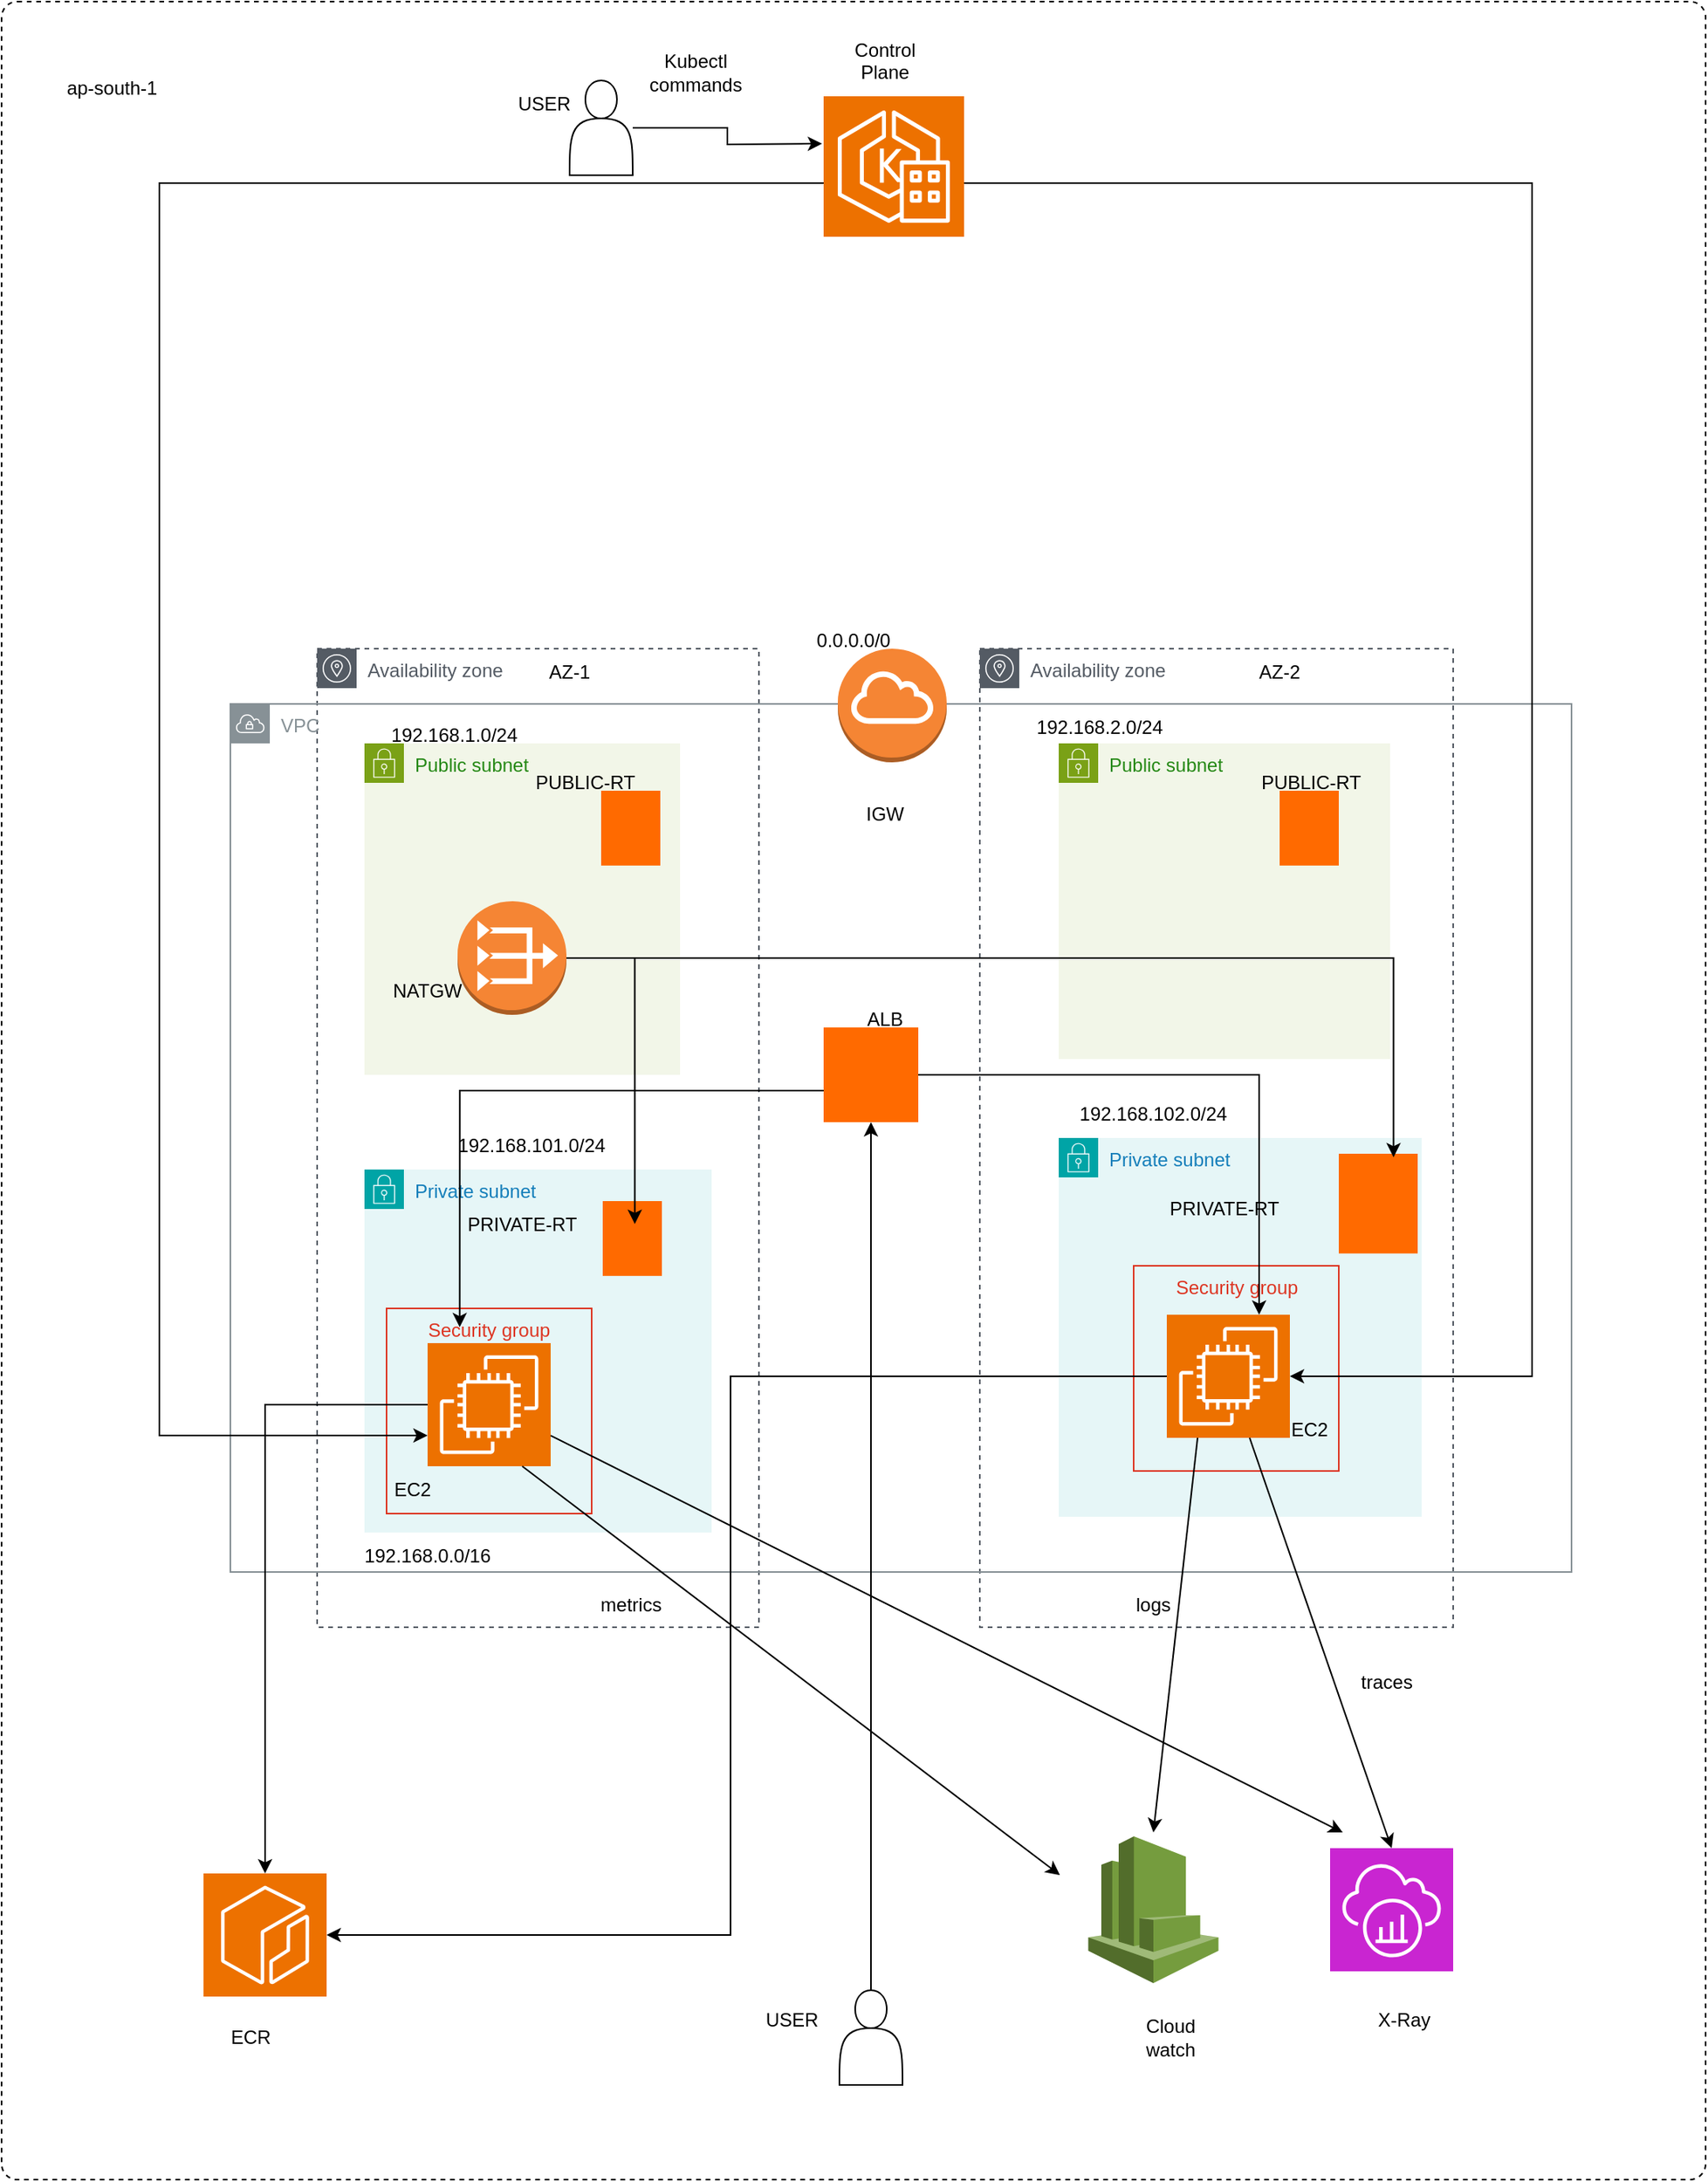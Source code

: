 <mxfile version="27.1.4">
  <diagram name="Page-1" id="2Sf4tDCF1em1dG7NnKy6">
    <mxGraphModel dx="2264" dy="1834" grid="0" gridSize="10" guides="1" tooltips="1" connect="1" arrows="1" fold="1" page="1" pageScale="1" pageWidth="850" pageHeight="1100" math="0" shadow="0">
      <root>
        <mxCell id="0" />
        <mxCell id="1" parent="0" />
        <mxCell id="074k0TPV8YA0XgeYyV_P-1" value="" style="html=1;align=center;verticalAlign=top;rounded=1;absoluteArcSize=1;arcSize=20;dashed=1;whiteSpace=wrap;" vertex="1" parent="1">
          <mxGeometry x="-90" y="-360" width="1080" height="1380" as="geometry" />
        </mxCell>
        <mxCell id="074k0TPV8YA0XgeYyV_P-2" value="Availability zone" style="sketch=0;outlineConnect=0;gradientColor=none;html=1;whiteSpace=wrap;fontSize=12;fontStyle=0;shape=mxgraph.aws4.group;grIcon=mxgraph.aws4.group_availability_zone;strokeColor=#545B64;fillColor=none;verticalAlign=top;align=left;spacingLeft=30;fontColor=#545B64;dashed=1;" vertex="1" parent="1">
          <mxGeometry x="110" y="50" width="280" height="620" as="geometry" />
        </mxCell>
        <mxCell id="074k0TPV8YA0XgeYyV_P-3" value="Availability zone" style="sketch=0;outlineConnect=0;gradientColor=none;html=1;whiteSpace=wrap;fontSize=12;fontStyle=0;shape=mxgraph.aws4.group;grIcon=mxgraph.aws4.group_availability_zone;strokeColor=#545B64;fillColor=none;verticalAlign=top;align=left;spacingLeft=30;fontColor=#545B64;dashed=1;" vertex="1" parent="1">
          <mxGeometry x="530" y="50" width="300" height="620" as="geometry" />
        </mxCell>
        <mxCell id="074k0TPV8YA0XgeYyV_P-4" value="VPC" style="sketch=0;outlineConnect=0;gradientColor=none;html=1;whiteSpace=wrap;fontSize=12;fontStyle=0;shape=mxgraph.aws4.group;grIcon=mxgraph.aws4.group_vpc;strokeColor=#879196;fillColor=none;verticalAlign=top;align=left;spacingLeft=30;fontColor=#879196;dashed=0;" vertex="1" parent="1">
          <mxGeometry x="55" y="85" width="850" height="550" as="geometry" />
        </mxCell>
        <mxCell id="074k0TPV8YA0XgeYyV_P-5" value="Public subnet" style="points=[[0,0],[0.25,0],[0.5,0],[0.75,0],[1,0],[1,0.25],[1,0.5],[1,0.75],[1,1],[0.75,1],[0.5,1],[0.25,1],[0,1],[0,0.75],[0,0.5],[0,0.25]];outlineConnect=0;gradientColor=none;html=1;whiteSpace=wrap;fontSize=12;fontStyle=0;container=1;pointerEvents=0;collapsible=0;recursiveResize=0;shape=mxgraph.aws4.group;grIcon=mxgraph.aws4.group_security_group;grStroke=0;strokeColor=#7AA116;fillColor=#F2F6E8;verticalAlign=top;align=left;spacingLeft=30;fontColor=#248814;dashed=0;" vertex="1" parent="1">
          <mxGeometry x="140" y="110" width="200" height="210" as="geometry" />
        </mxCell>
        <mxCell id="074k0TPV8YA0XgeYyV_P-15" value="" style="outlineConnect=0;dashed=0;verticalLabelPosition=bottom;verticalAlign=top;align=center;html=1;shape=mxgraph.aws3.vpc_nat_gateway;fillColor=#F58534;gradientColor=none;" vertex="1" parent="074k0TPV8YA0XgeYyV_P-5">
          <mxGeometry x="59" y="100" width="69" height="72" as="geometry" />
        </mxCell>
        <mxCell id="074k0TPV8YA0XgeYyV_P-21" value="" style="points=[];aspect=fixed;html=1;align=center;shadow=0;dashed=0;fillColor=#FF6A00;strokeColor=none;shape=mxgraph.alibaba_cloud.route_table;" vertex="1" parent="074k0TPV8YA0XgeYyV_P-5">
          <mxGeometry x="150" y="30" width="37.5" height="47.4" as="geometry" />
        </mxCell>
        <mxCell id="074k0TPV8YA0XgeYyV_P-34" value="PUBLIC-RT" style="text;html=1;align=center;verticalAlign=middle;whiteSpace=wrap;rounded=0;" vertex="1" parent="074k0TPV8YA0XgeYyV_P-5">
          <mxGeometry x="100" y="10" width="80" height="30" as="geometry" />
        </mxCell>
        <mxCell id="074k0TPV8YA0XgeYyV_P-40" value="NATGW" style="text;html=1;align=center;verticalAlign=middle;whiteSpace=wrap;rounded=0;" vertex="1" parent="074k0TPV8YA0XgeYyV_P-5">
          <mxGeometry x="10" y="142" width="60" height="30" as="geometry" />
        </mxCell>
        <mxCell id="074k0TPV8YA0XgeYyV_P-7" value="Public subnet" style="points=[[0,0],[0.25,0],[0.5,0],[0.75,0],[1,0],[1,0.25],[1,0.5],[1,0.75],[1,1],[0.75,1],[0.5,1],[0.25,1],[0,1],[0,0.75],[0,0.5],[0,0.25]];outlineConnect=0;gradientColor=none;html=1;whiteSpace=wrap;fontSize=12;fontStyle=0;container=1;pointerEvents=0;collapsible=0;recursiveResize=0;shape=mxgraph.aws4.group;grIcon=mxgraph.aws4.group_security_group;grStroke=0;strokeColor=#7AA116;fillColor=#F2F6E8;verticalAlign=top;align=left;spacingLeft=30;fontColor=#248814;dashed=0;" vertex="1" parent="1">
          <mxGeometry x="580" y="110" width="210" height="200" as="geometry" />
        </mxCell>
        <mxCell id="074k0TPV8YA0XgeYyV_P-8" value="Private subnet" style="points=[[0,0],[0.25,0],[0.5,0],[0.75,0],[1,0],[1,0.25],[1,0.5],[1,0.75],[1,1],[0.75,1],[0.5,1],[0.25,1],[0,1],[0,0.75],[0,0.5],[0,0.25]];outlineConnect=0;gradientColor=none;html=1;whiteSpace=wrap;fontSize=12;fontStyle=0;container=1;pointerEvents=0;collapsible=0;recursiveResize=0;shape=mxgraph.aws4.group;grIcon=mxgraph.aws4.group_security_group;grStroke=0;strokeColor=#00A4A6;fillColor=#E6F6F7;verticalAlign=top;align=left;spacingLeft=30;fontColor=#147EBA;dashed=0;" vertex="1" parent="1">
          <mxGeometry x="140" y="380" width="220" height="230" as="geometry" />
        </mxCell>
        <mxCell id="074k0TPV8YA0XgeYyV_P-13" value="" style="sketch=0;points=[[0,0,0],[0.25,0,0],[0.5,0,0],[0.75,0,0],[1,0,0],[0,1,0],[0.25,1,0],[0.5,1,0],[0.75,1,0],[1,1,0],[0,0.25,0],[0,0.5,0],[0,0.75,0],[1,0.25,0],[1,0.5,0],[1,0.75,0]];outlineConnect=0;fontColor=#232F3E;fillColor=#ED7100;strokeColor=#ffffff;dashed=0;verticalLabelPosition=bottom;verticalAlign=top;align=center;html=1;fontSize=12;fontStyle=0;aspect=fixed;shape=mxgraph.aws4.resourceIcon;resIcon=mxgraph.aws4.ec2;" vertex="1" parent="074k0TPV8YA0XgeYyV_P-8">
          <mxGeometry x="40" y="110" width="78" height="78" as="geometry" />
        </mxCell>
        <mxCell id="074k0TPV8YA0XgeYyV_P-22" value="" style="points=[];aspect=fixed;html=1;align=center;shadow=0;dashed=0;fillColor=#FF6A00;strokeColor=none;shape=mxgraph.alibaba_cloud.route_table;" vertex="1" parent="074k0TPV8YA0XgeYyV_P-8">
          <mxGeometry x="151" y="20" width="37.5" height="47.4" as="geometry" />
        </mxCell>
        <mxCell id="074k0TPV8YA0XgeYyV_P-38" value="EC2" style="text;html=1;align=center;verticalAlign=middle;whiteSpace=wrap;rounded=0;" vertex="1" parent="074k0TPV8YA0XgeYyV_P-8">
          <mxGeometry x="-10" y="188" width="81" height="30" as="geometry" />
        </mxCell>
        <mxCell id="074k0TPV8YA0XgeYyV_P-16" value="Security group" style="fillColor=none;strokeColor=#DD3522;verticalAlign=top;fontStyle=0;fontColor=#DD3522;whiteSpace=wrap;html=1;" vertex="1" parent="074k0TPV8YA0XgeYyV_P-8">
          <mxGeometry x="14" y="88" width="130" height="130" as="geometry" />
        </mxCell>
        <mxCell id="074k0TPV8YA0XgeYyV_P-65" value="" style="endArrow=classic;html=1;rounded=0;" edge="1" parent="074k0TPV8YA0XgeYyV_P-8">
          <mxGeometry width="50" height="50" relative="1" as="geometry">
            <mxPoint x="100" y="188.004" as="sourcePoint" />
            <mxPoint x="440.75" y="447.006" as="targetPoint" />
          </mxGeometry>
        </mxCell>
        <mxCell id="074k0TPV8YA0XgeYyV_P-10" value="Private subnet" style="points=[[0,0],[0.25,0],[0.5,0],[0.75,0],[1,0],[1,0.25],[1,0.5],[1,0.75],[1,1],[0.75,1],[0.5,1],[0.25,1],[0,1],[0,0.75],[0,0.5],[0,0.25]];outlineConnect=0;gradientColor=none;html=1;whiteSpace=wrap;fontSize=12;fontStyle=0;container=1;pointerEvents=0;collapsible=0;recursiveResize=0;shape=mxgraph.aws4.group;grIcon=mxgraph.aws4.group_security_group;grStroke=0;strokeColor=#00A4A6;fillColor=#E6F6F7;verticalAlign=top;align=left;spacingLeft=30;fontColor=#147EBA;dashed=0;" vertex="1" parent="1">
          <mxGeometry x="580" y="360" width="230" height="240" as="geometry" />
        </mxCell>
        <mxCell id="074k0TPV8YA0XgeYyV_P-24" value="" style="points=[];aspect=fixed;html=1;align=center;shadow=0;dashed=0;fillColor=#FF6A00;strokeColor=none;shape=mxgraph.alibaba_cloud.route_table;" vertex="1" parent="074k0TPV8YA0XgeYyV_P-10">
          <mxGeometry x="177.5" y="10" width="50" height="63.2" as="geometry" />
        </mxCell>
        <mxCell id="074k0TPV8YA0XgeYyV_P-14" value="" style="sketch=0;points=[[0,0,0],[0.25,0,0],[0.5,0,0],[0.75,0,0],[1,0,0],[0,1,0],[0.25,1,0],[0.5,1,0],[0.75,1,0],[1,1,0],[0,0.25,0],[0,0.5,0],[0,0.75,0],[1,0.25,0],[1,0.5,0],[1,0.75,0]];outlineConnect=0;fontColor=#232F3E;fillColor=#ED7100;strokeColor=#ffffff;dashed=0;verticalLabelPosition=bottom;verticalAlign=top;align=center;html=1;fontSize=12;fontStyle=0;aspect=fixed;shape=mxgraph.aws4.resourceIcon;resIcon=mxgraph.aws4.ec2;" vertex="1" parent="1">
          <mxGeometry x="648.5" y="472" width="78" height="78" as="geometry" />
        </mxCell>
        <mxCell id="074k0TPV8YA0XgeYyV_P-17" value="Security group" style="fillColor=none;strokeColor=#DD3522;verticalAlign=top;fontStyle=0;fontColor=#DD3522;whiteSpace=wrap;html=1;" vertex="1" parent="1">
          <mxGeometry x="627.5" y="441" width="130" height="130" as="geometry" />
        </mxCell>
        <mxCell id="074k0TPV8YA0XgeYyV_P-18" value="" style="points=[];aspect=fixed;html=1;align=center;shadow=0;dashed=0;fillColor=#FF6A00;strokeColor=none;shape=mxgraph.alibaba_cloud.route_table;" vertex="1" parent="1">
          <mxGeometry x="720" y="140" width="37.5" height="47.4" as="geometry" />
        </mxCell>
        <mxCell id="074k0TPV8YA0XgeYyV_P-25" style="edgeStyle=orthogonalEdgeStyle;rounded=0;orthogonalLoop=1;jettySize=auto;html=1;entryX=0.542;entryY=0.305;entryDx=0;entryDy=0;entryPerimeter=0;" edge="1" parent="1" source="074k0TPV8YA0XgeYyV_P-15" target="074k0TPV8YA0XgeYyV_P-22">
          <mxGeometry relative="1" as="geometry" />
        </mxCell>
        <mxCell id="074k0TPV8YA0XgeYyV_P-27" value="AZ-1" style="text;html=1;align=center;verticalAlign=middle;whiteSpace=wrap;rounded=0;" vertex="1" parent="1">
          <mxGeometry x="240" y="50" width="60" height="30" as="geometry" />
        </mxCell>
        <mxCell id="074k0TPV8YA0XgeYyV_P-28" value="AZ-2" style="text;html=1;align=center;verticalAlign=middle;whiteSpace=wrap;rounded=0;" vertex="1" parent="1">
          <mxGeometry x="690" y="50" width="60" height="30" as="geometry" />
        </mxCell>
        <mxCell id="074k0TPV8YA0XgeYyV_P-29" value="192.168.0.0/16" style="text;html=1;align=center;verticalAlign=middle;whiteSpace=wrap;rounded=0;" vertex="1" parent="1">
          <mxGeometry x="130" y="610" width="100" height="30" as="geometry" />
        </mxCell>
        <mxCell id="074k0TPV8YA0XgeYyV_P-30" value="192.168.1.0/24" style="text;html=1;align=center;verticalAlign=middle;whiteSpace=wrap;rounded=0;" vertex="1" parent="1">
          <mxGeometry x="154" y="90" width="86" height="30" as="geometry" />
        </mxCell>
        <mxCell id="074k0TPV8YA0XgeYyV_P-31" value="192.168.2.0/24" style="text;html=1;align=center;verticalAlign=middle;whiteSpace=wrap;rounded=0;" vertex="1" parent="1">
          <mxGeometry x="562.5" y="85" width="86" height="30" as="geometry" />
        </mxCell>
        <mxCell id="074k0TPV8YA0XgeYyV_P-32" value="192.168.101.0/24" style="text;html=1;align=center;verticalAlign=middle;whiteSpace=wrap;rounded=0;" vertex="1" parent="1">
          <mxGeometry x="196" y="350" width="100" height="30" as="geometry" />
        </mxCell>
        <mxCell id="074k0TPV8YA0XgeYyV_P-33" value="192.168.102.0/24" style="text;html=1;align=center;verticalAlign=middle;whiteSpace=wrap;rounded=0;" vertex="1" parent="1">
          <mxGeometry x="590" y="330" width="100" height="30" as="geometry" />
        </mxCell>
        <mxCell id="074k0TPV8YA0XgeYyV_P-35" value="PUBLIC-RT" style="text;html=1;align=center;verticalAlign=middle;whiteSpace=wrap;rounded=0;" vertex="1" parent="1">
          <mxGeometry x="700" y="120" width="80" height="30" as="geometry" />
        </mxCell>
        <mxCell id="074k0TPV8YA0XgeYyV_P-36" value="PRIVATE-RT" style="text;html=1;align=center;verticalAlign=middle;whiteSpace=wrap;rounded=0;" vertex="1" parent="1">
          <mxGeometry x="200" y="400" width="80" height="30" as="geometry" />
        </mxCell>
        <mxCell id="074k0TPV8YA0XgeYyV_P-37" value="PRIVATE-RT" style="text;html=1;align=center;verticalAlign=middle;whiteSpace=wrap;rounded=0;" vertex="1" parent="1">
          <mxGeometry x="645" y="390" width="80" height="30" as="geometry" />
        </mxCell>
        <mxCell id="074k0TPV8YA0XgeYyV_P-39" value="EC2" style="text;html=1;align=center;verticalAlign=middle;whiteSpace=wrap;rounded=0;" vertex="1" parent="1">
          <mxGeometry x="708.75" y="530" width="60" height="30" as="geometry" />
        </mxCell>
        <mxCell id="074k0TPV8YA0XgeYyV_P-41" value="" style="outlineConnect=0;dashed=0;verticalLabelPosition=bottom;verticalAlign=top;align=center;html=1;shape=mxgraph.aws3.internet_gateway;fillColor=#F58534;gradientColor=none;" vertex="1" parent="1">
          <mxGeometry x="440" y="50" width="69" height="72" as="geometry" />
        </mxCell>
        <mxCell id="074k0TPV8YA0XgeYyV_P-42" value="0.0.0.0/0" style="text;html=1;align=center;verticalAlign=middle;whiteSpace=wrap;rounded=0;" vertex="1" parent="1">
          <mxGeometry x="420" y="30" width="60" height="30" as="geometry" />
        </mxCell>
        <mxCell id="074k0TPV8YA0XgeYyV_P-43" value="IGW" style="text;html=1;align=center;verticalAlign=middle;whiteSpace=wrap;rounded=0;" vertex="1" parent="1">
          <mxGeometry x="440" y="140" width="60" height="30" as="geometry" />
        </mxCell>
        <mxCell id="074k0TPV8YA0XgeYyV_P-44" value="" style="sketch=0;points=[[0,0,0],[0.25,0,0],[0.5,0,0],[0.75,0,0],[1,0,0],[0,1,0],[0.25,1,0],[0.5,1,0],[0.75,1,0],[1,1,0],[0,0.25,0],[0,0.5,0],[0,0.75,0],[1,0.25,0],[1,0.5,0],[1,0.75,0]];outlineConnect=0;fontColor=#232F3E;fillColor=#ED7100;strokeColor=#ffffff;dashed=0;verticalLabelPosition=bottom;verticalAlign=top;align=center;html=1;fontSize=12;fontStyle=0;aspect=fixed;shape=mxgraph.aws4.resourceIcon;resIcon=mxgraph.aws4.eks_anywhere;" vertex="1" parent="1">
          <mxGeometry x="431" y="-300" width="89" height="89" as="geometry" />
        </mxCell>
        <mxCell id="074k0TPV8YA0XgeYyV_P-45" value="" style="outlineConnect=0;dashed=0;verticalLabelPosition=bottom;verticalAlign=top;align=center;html=1;shape=mxgraph.aws3.cloudwatch;fillColor=#759C3E;gradientColor=none;" vertex="1" parent="1">
          <mxGeometry x="598.75" y="802.5" width="82.5" height="93" as="geometry" />
        </mxCell>
        <mxCell id="074k0TPV8YA0XgeYyV_P-46" value="" style="sketch=0;points=[[0,0,0],[0.25,0,0],[0.5,0,0],[0.75,0,0],[1,0,0],[0,1,0],[0.25,1,0],[0.5,1,0],[0.75,1,0],[1,1,0],[0,0.25,0],[0,0.5,0],[0,0.75,0],[1,0.25,0],[1,0.5,0],[1,0.75,0]];outlineConnect=0;fontColor=#232F3E;fillColor=#C925D1;strokeColor=#ffffff;dashed=0;verticalLabelPosition=bottom;verticalAlign=top;align=center;html=1;fontSize=12;fontStyle=0;aspect=fixed;shape=mxgraph.aws4.resourceIcon;resIcon=mxgraph.aws4.xray;" vertex="1" parent="1">
          <mxGeometry x="752" y="810" width="78" height="78" as="geometry" />
        </mxCell>
        <mxCell id="074k0TPV8YA0XgeYyV_P-47" value="" style="sketch=0;points=[[0,0,0],[0.25,0,0],[0.5,0,0],[0.75,0,0],[1,0,0],[0,1,0],[0.25,1,0],[0.5,1,0],[0.75,1,0],[1,1,0],[0,0.25,0],[0,0.5,0],[0,0.75,0],[1,0.25,0],[1,0.5,0],[1,0.75,0]];outlineConnect=0;fontColor=#232F3E;fillColor=#ED7100;strokeColor=#ffffff;dashed=0;verticalLabelPosition=bottom;verticalAlign=top;align=center;html=1;fontSize=12;fontStyle=0;aspect=fixed;shape=mxgraph.aws4.resourceIcon;resIcon=mxgraph.aws4.ecr;" vertex="1" parent="1">
          <mxGeometry x="38" y="826" width="78" height="78" as="geometry" />
        </mxCell>
        <mxCell id="074k0TPV8YA0XgeYyV_P-51" style="edgeStyle=orthogonalEdgeStyle;rounded=0;orthogonalLoop=1;jettySize=auto;html=1;entryX=1;entryY=0.5;entryDx=0;entryDy=0;entryPerimeter=0;" edge="1" parent="1" source="074k0TPV8YA0XgeYyV_P-44" target="074k0TPV8YA0XgeYyV_P-14">
          <mxGeometry relative="1" as="geometry">
            <Array as="points">
              <mxPoint x="880" y="-245" />
              <mxPoint x="880" y="511" />
            </Array>
          </mxGeometry>
        </mxCell>
        <mxCell id="074k0TPV8YA0XgeYyV_P-53" style="edgeStyle=orthogonalEdgeStyle;rounded=0;orthogonalLoop=1;jettySize=auto;html=1;entryX=0;entryY=0.75;entryDx=0;entryDy=0;entryPerimeter=0;" edge="1" parent="1" source="074k0TPV8YA0XgeYyV_P-44" target="074k0TPV8YA0XgeYyV_P-13">
          <mxGeometry relative="1" as="geometry">
            <Array as="points">
              <mxPoint x="10" y="-245" />
              <mxPoint x="10" y="549" />
            </Array>
          </mxGeometry>
        </mxCell>
        <mxCell id="074k0TPV8YA0XgeYyV_P-54" style="edgeStyle=orthogonalEdgeStyle;rounded=0;orthogonalLoop=1;jettySize=auto;html=1;entryX=0.694;entryY=0.035;entryDx=0;entryDy=0;entryPerimeter=0;" edge="1" parent="1" source="074k0TPV8YA0XgeYyV_P-15" target="074k0TPV8YA0XgeYyV_P-24">
          <mxGeometry relative="1" as="geometry" />
        </mxCell>
        <mxCell id="074k0TPV8YA0XgeYyV_P-63" value="" style="endArrow=classic;html=1;rounded=0;exitX=0.25;exitY=1;exitDx=0;exitDy=0;exitPerimeter=0;" edge="1" parent="1" source="074k0TPV8YA0XgeYyV_P-14">
          <mxGeometry width="50" height="50" relative="1" as="geometry">
            <mxPoint x="550" y="680" as="sourcePoint" />
            <mxPoint x="640" y="800" as="targetPoint" />
          </mxGeometry>
        </mxCell>
        <mxCell id="074k0TPV8YA0XgeYyV_P-64" value="" style="endArrow=classic;html=1;rounded=0;entryX=0.5;entryY=0;entryDx=0;entryDy=0;entryPerimeter=0;" edge="1" parent="1" source="074k0TPV8YA0XgeYyV_P-14" target="074k0TPV8YA0XgeYyV_P-46">
          <mxGeometry width="50" height="50" relative="1" as="geometry">
            <mxPoint x="550" y="680" as="sourcePoint" />
            <mxPoint x="600" y="630" as="targetPoint" />
          </mxGeometry>
        </mxCell>
        <mxCell id="074k0TPV8YA0XgeYyV_P-66" value="" style="endArrow=classic;html=1;rounded=0;" edge="1" parent="1" source="074k0TPV8YA0XgeYyV_P-13">
          <mxGeometry width="50" height="50" relative="1" as="geometry">
            <mxPoint x="550" y="680" as="sourcePoint" />
            <mxPoint x="760" y="800" as="targetPoint" />
          </mxGeometry>
        </mxCell>
        <mxCell id="074k0TPV8YA0XgeYyV_P-67" value="" style="points=[];aspect=fixed;html=1;align=center;shadow=0;dashed=0;fillColor=#FF6A00;strokeColor=none;shape=mxgraph.alibaba_cloud.alb_application_load_balancer_02;" vertex="1" parent="1">
          <mxGeometry x="431" y="290" width="60" height="60" as="geometry" />
        </mxCell>
        <mxCell id="074k0TPV8YA0XgeYyV_P-69" style="edgeStyle=orthogonalEdgeStyle;rounded=0;orthogonalLoop=1;jettySize=auto;html=1;" edge="1" parent="1" source="074k0TPV8YA0XgeYyV_P-68">
          <mxGeometry relative="1" as="geometry">
            <mxPoint x="430" y="-270" as="targetPoint" />
          </mxGeometry>
        </mxCell>
        <mxCell id="074k0TPV8YA0XgeYyV_P-68" value="" style="shape=actor;whiteSpace=wrap;html=1;" vertex="1" parent="1">
          <mxGeometry x="270" y="-310" width="40" height="60" as="geometry" />
        </mxCell>
        <mxCell id="074k0TPV8YA0XgeYyV_P-71" style="edgeStyle=orthogonalEdgeStyle;rounded=0;orthogonalLoop=1;jettySize=auto;html=1;" edge="1" parent="1" source="074k0TPV8YA0XgeYyV_P-70" target="074k0TPV8YA0XgeYyV_P-67">
          <mxGeometry relative="1" as="geometry" />
        </mxCell>
        <mxCell id="074k0TPV8YA0XgeYyV_P-70" value="" style="shape=actor;whiteSpace=wrap;html=1;" vertex="1" parent="1">
          <mxGeometry x="441" y="900" width="40" height="60" as="geometry" />
        </mxCell>
        <mxCell id="074k0TPV8YA0XgeYyV_P-72" style="edgeStyle=orthogonalEdgeStyle;rounded=0;orthogonalLoop=1;jettySize=auto;html=1;entryX=0.171;entryY=0.718;entryDx=0;entryDy=0;entryPerimeter=0;" edge="1" parent="1" source="074k0TPV8YA0XgeYyV_P-67" target="074k0TPV8YA0XgeYyV_P-4">
          <mxGeometry relative="1" as="geometry">
            <Array as="points">
              <mxPoint x="200" y="330" />
            </Array>
          </mxGeometry>
        </mxCell>
        <mxCell id="074k0TPV8YA0XgeYyV_P-73" style="edgeStyle=orthogonalEdgeStyle;rounded=0;orthogonalLoop=1;jettySize=auto;html=1;entryX=0.75;entryY=0;entryDx=0;entryDy=0;entryPerimeter=0;" edge="1" parent="1" source="074k0TPV8YA0XgeYyV_P-67" target="074k0TPV8YA0XgeYyV_P-14">
          <mxGeometry relative="1" as="geometry" />
        </mxCell>
        <mxCell id="074k0TPV8YA0XgeYyV_P-74" style="edgeStyle=orthogonalEdgeStyle;rounded=0;orthogonalLoop=1;jettySize=auto;html=1;" edge="1" parent="1" source="074k0TPV8YA0XgeYyV_P-13" target="074k0TPV8YA0XgeYyV_P-47">
          <mxGeometry relative="1" as="geometry" />
        </mxCell>
        <mxCell id="074k0TPV8YA0XgeYyV_P-76" value="USER" style="text;html=1;align=center;verticalAlign=middle;whiteSpace=wrap;rounded=0;" vertex="1" parent="1">
          <mxGeometry x="381" y="904" width="60" height="30" as="geometry" />
        </mxCell>
        <mxCell id="074k0TPV8YA0XgeYyV_P-77" value="Cloud watch" style="text;html=1;align=center;verticalAlign=middle;whiteSpace=wrap;rounded=0;" vertex="1" parent="1">
          <mxGeometry x="621" y="915" width="60" height="30" as="geometry" />
        </mxCell>
        <mxCell id="074k0TPV8YA0XgeYyV_P-78" value="X-Ray" style="text;html=1;align=center;verticalAlign=middle;whiteSpace=wrap;rounded=0;" vertex="1" parent="1">
          <mxGeometry x="768.75" y="904" width="60" height="30" as="geometry" />
        </mxCell>
        <mxCell id="074k0TPV8YA0XgeYyV_P-79" value="ALB" style="text;html=1;align=center;verticalAlign=middle;whiteSpace=wrap;rounded=0;" vertex="1" parent="1">
          <mxGeometry x="440" y="270" width="60" height="30" as="geometry" />
        </mxCell>
        <mxCell id="074k0TPV8YA0XgeYyV_P-80" value="USER" style="text;html=1;align=center;verticalAlign=middle;whiteSpace=wrap;rounded=0;" vertex="1" parent="1">
          <mxGeometry x="224" y="-310" width="60" height="30" as="geometry" />
        </mxCell>
        <mxCell id="074k0TPV8YA0XgeYyV_P-81" value="Control Plane&lt;div&gt;&lt;br&gt;&lt;/div&gt;" style="text;html=1;align=center;verticalAlign=middle;whiteSpace=wrap;rounded=0;" vertex="1" parent="1">
          <mxGeometry x="440" y="-330" width="60" height="30" as="geometry" />
        </mxCell>
        <mxCell id="074k0TPV8YA0XgeYyV_P-83" value="ECR" style="text;html=1;align=center;verticalAlign=middle;whiteSpace=wrap;rounded=0;" vertex="1" parent="1">
          <mxGeometry x="38" y="915" width="60" height="30" as="geometry" />
        </mxCell>
        <mxCell id="074k0TPV8YA0XgeYyV_P-84" style="edgeStyle=orthogonalEdgeStyle;rounded=0;orthogonalLoop=1;jettySize=auto;html=1;entryX=1;entryY=0.5;entryDx=0;entryDy=0;entryPerimeter=0;" edge="1" parent="1" source="074k0TPV8YA0XgeYyV_P-14" target="074k0TPV8YA0XgeYyV_P-47">
          <mxGeometry relative="1" as="geometry">
            <Array as="points">
              <mxPoint x="372" y="511" />
              <mxPoint x="372" y="865" />
            </Array>
          </mxGeometry>
        </mxCell>
        <mxCell id="074k0TPV8YA0XgeYyV_P-85" value="ap-south-1" style="text;html=1;align=center;verticalAlign=middle;whiteSpace=wrap;rounded=0;" vertex="1" parent="1">
          <mxGeometry x="-50" y="-320" width="60" height="30" as="geometry" />
        </mxCell>
        <mxCell id="074k0TPV8YA0XgeYyV_P-86" value="metrics" style="text;html=1;align=center;verticalAlign=middle;whiteSpace=wrap;rounded=0;" vertex="1" parent="1">
          <mxGeometry x="279" y="641" width="60" height="30" as="geometry" />
        </mxCell>
        <mxCell id="074k0TPV8YA0XgeYyV_P-87" value="logs" style="text;html=1;align=center;verticalAlign=middle;whiteSpace=wrap;rounded=0;" vertex="1" parent="1">
          <mxGeometry x="610" y="641" width="60" height="30" as="geometry" />
        </mxCell>
        <mxCell id="074k0TPV8YA0XgeYyV_P-88" value="traces" style="text;html=1;align=center;verticalAlign=middle;whiteSpace=wrap;rounded=0;" vertex="1" parent="1">
          <mxGeometry x="758" y="690" width="60" height="30" as="geometry" />
        </mxCell>
        <mxCell id="074k0TPV8YA0XgeYyV_P-89" value="Kubectl commands" style="text;html=1;align=center;verticalAlign=middle;whiteSpace=wrap;rounded=0;" vertex="1" parent="1">
          <mxGeometry x="320" y="-330" width="60" height="30" as="geometry" />
        </mxCell>
      </root>
    </mxGraphModel>
  </diagram>
</mxfile>
